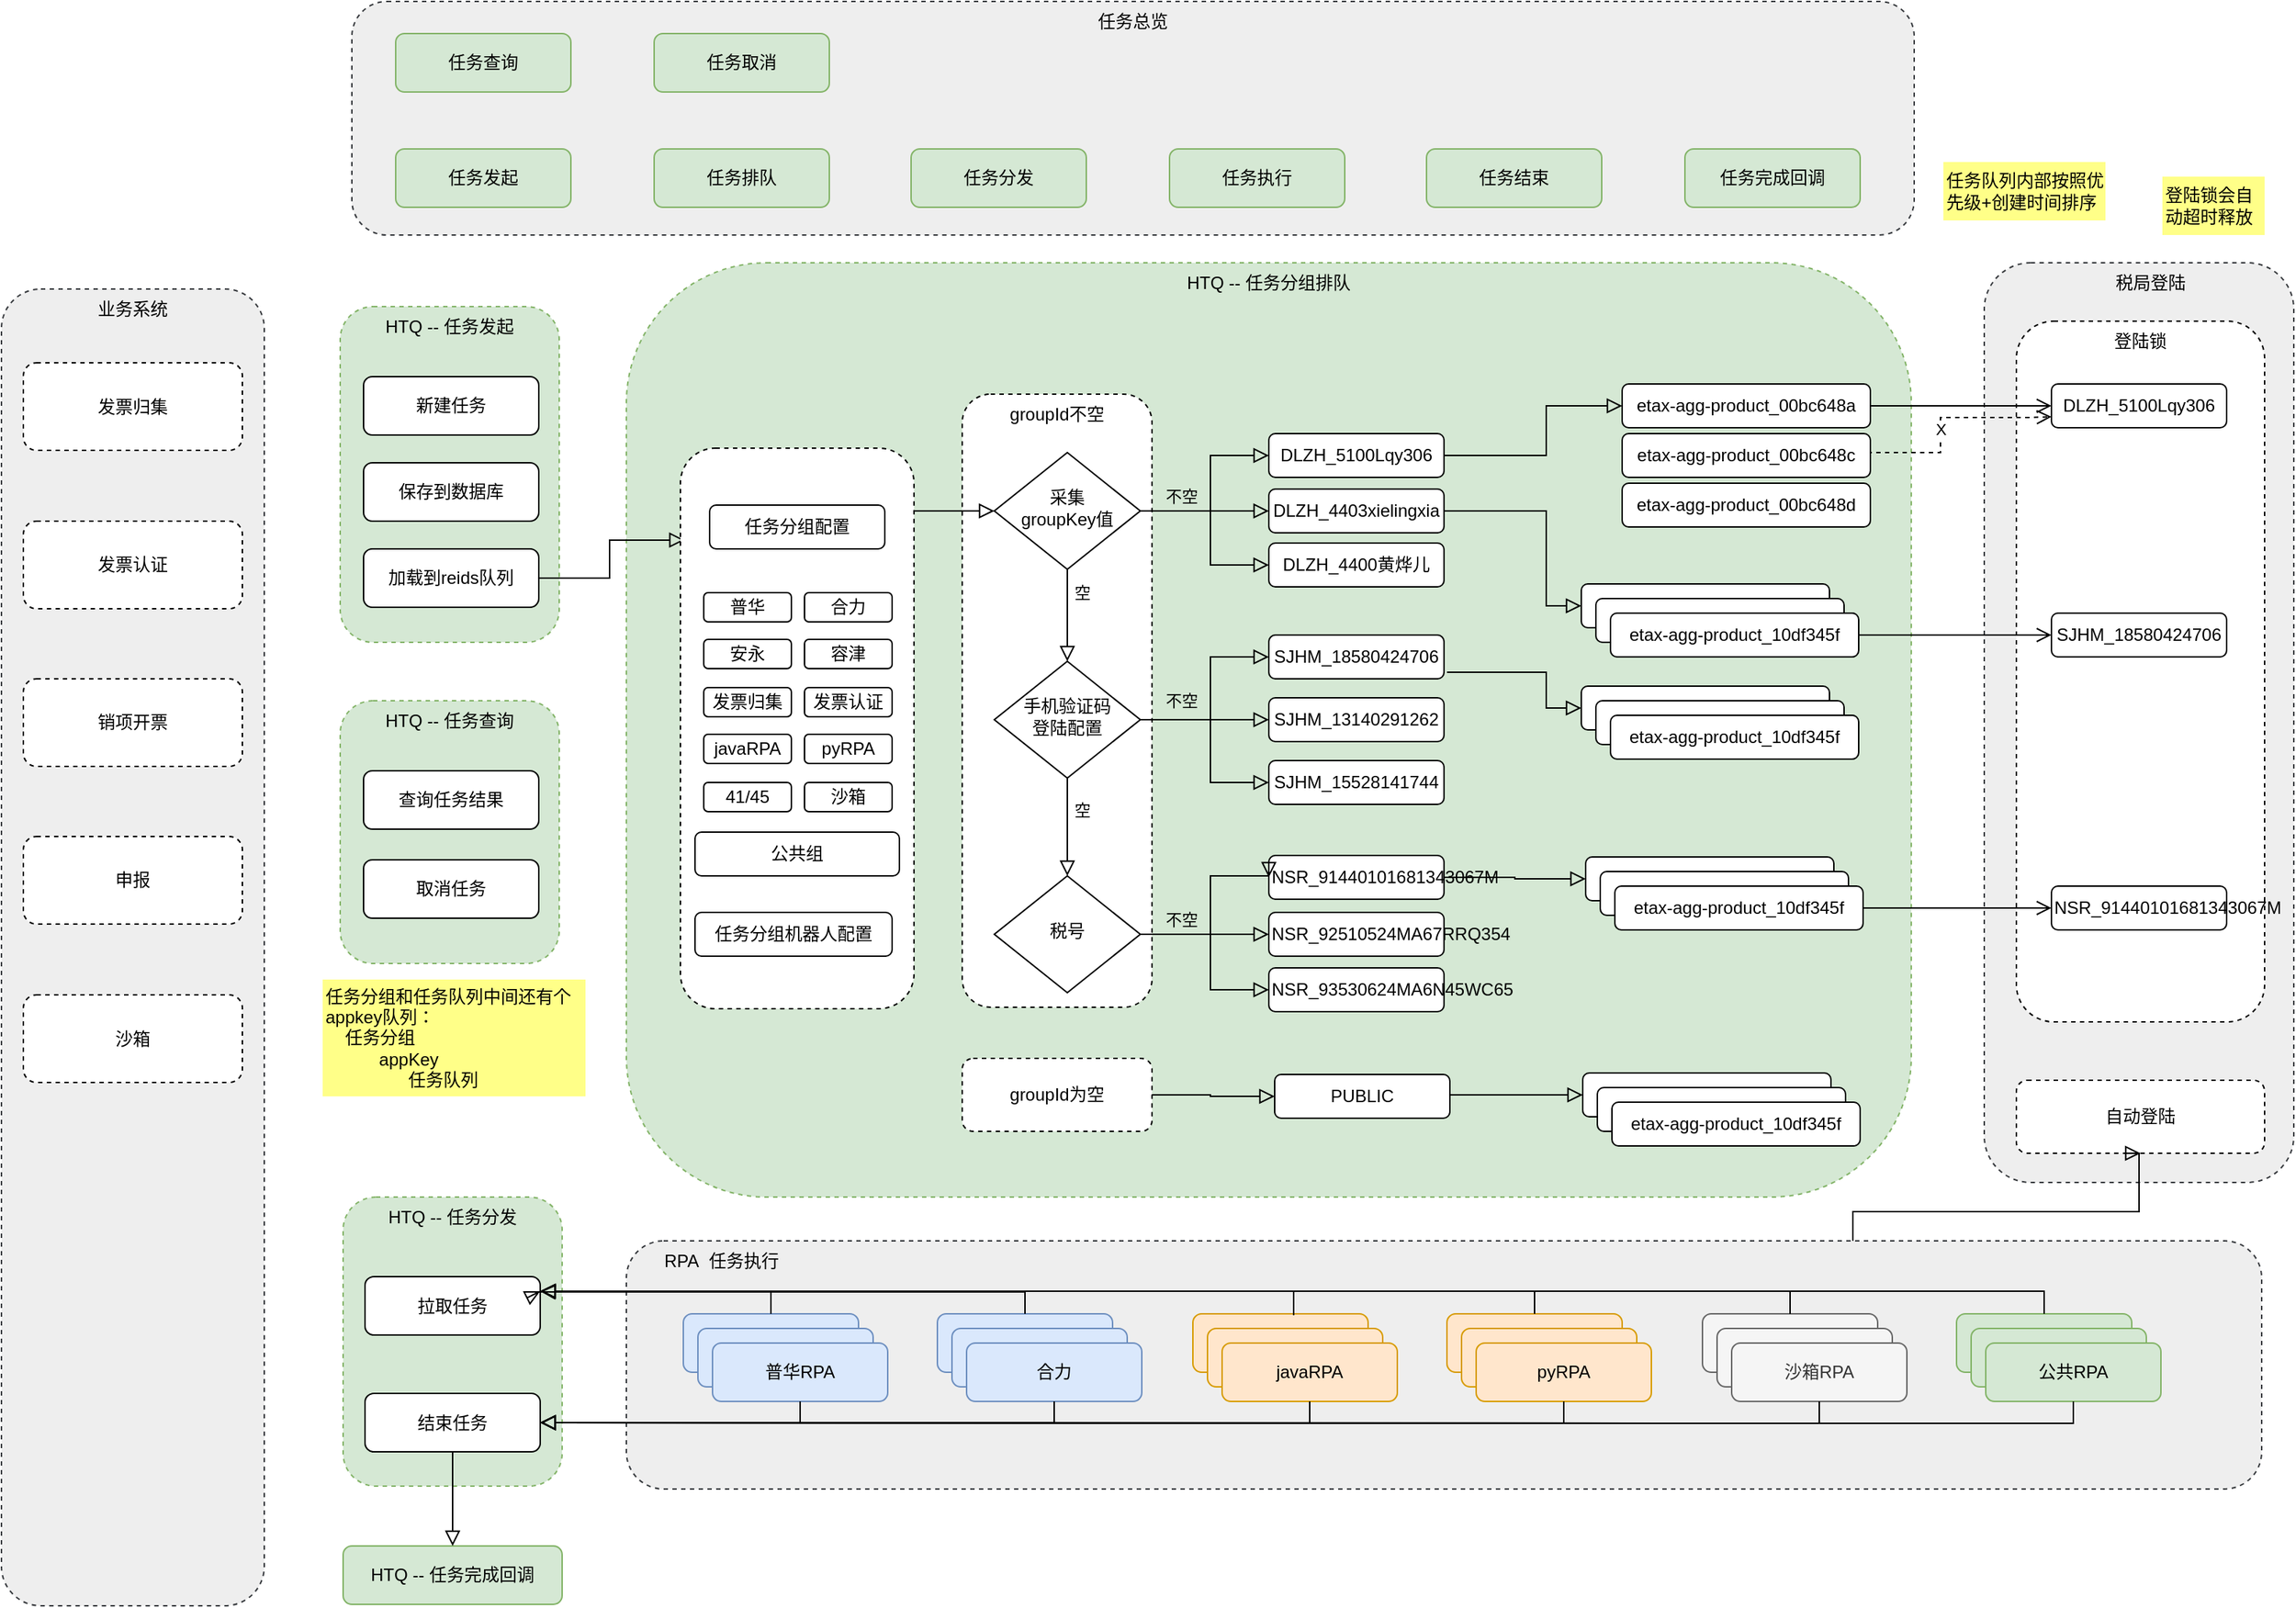 <mxfile version="21.6.8" type="github">
  <diagram id="C5RBs43oDa-KdzZeNtuy" name="Page-1">
    <mxGraphModel dx="1750" dy="957" grid="1" gridSize="10" guides="1" tooltips="1" connect="1" arrows="1" fold="1" page="1" pageScale="1" pageWidth="827" pageHeight="1169" math="0" shadow="0">
      <root>
        <mxCell id="WIyWlLk6GJQsqaUBKTNV-0" />
        <mxCell id="WIyWlLk6GJQsqaUBKTNV-1" parent="WIyWlLk6GJQsqaUBKTNV-0" />
        <mxCell id="QMsv-DiaqINXNzL8N9ag-197" value="任务总览" style="rounded=1;whiteSpace=wrap;html=1;fontSize=12;glass=0;strokeWidth=1;shadow=0;dashed=1;verticalAlign=top;fillColor=#eeeeee;strokeColor=#36393d;" vertex="1" parent="WIyWlLk6GJQsqaUBKTNV-1">
          <mxGeometry x="270" y="20" width="1070" height="160" as="geometry" />
        </mxCell>
        <mxCell id="QMsv-DiaqINXNzL8N9ag-171" value="税局登陆" style="rounded=1;whiteSpace=wrap;html=1;fontSize=12;glass=0;strokeWidth=1;shadow=0;dashed=1;verticalAlign=top;fillColor=#eeeeee;strokeColor=#36393d;align=center;spacingLeft=16;" vertex="1" parent="WIyWlLk6GJQsqaUBKTNV-1">
          <mxGeometry x="1388" y="199" width="212" height="630" as="geometry" />
        </mxCell>
        <mxCell id="QMsv-DiaqINXNzL8N9ag-170" value="业务系统" style="rounded=1;whiteSpace=wrap;html=1;fontSize=12;glass=0;strokeWidth=1;shadow=0;dashed=1;verticalAlign=top;fillColor=#eeeeee;strokeColor=#36393d;" vertex="1" parent="WIyWlLk6GJQsqaUBKTNV-1">
          <mxGeometry x="30" y="217" width="180" height="902" as="geometry" />
        </mxCell>
        <mxCell id="QMsv-DiaqINXNzL8N9ag-169" value="HTQ -- 任务分发" style="rounded=1;whiteSpace=wrap;html=1;fontSize=12;glass=0;strokeWidth=1;shadow=0;dashed=1;verticalAlign=top;fillColor=#d5e8d4;strokeColor=#82b366;" vertex="1" parent="WIyWlLk6GJQsqaUBKTNV-1">
          <mxGeometry x="264" y="839" width="150" height="198" as="geometry" />
        </mxCell>
        <mxCell id="QMsv-DiaqINXNzL8N9ag-168" value="HTQ -- 任务查询" style="rounded=1;whiteSpace=wrap;html=1;fontSize=12;glass=0;strokeWidth=1;shadow=0;dashed=1;verticalAlign=top;fillColor=#d5e8d4;strokeColor=#82b366;" vertex="1" parent="WIyWlLk6GJQsqaUBKTNV-1">
          <mxGeometry x="262" y="499" width="150" height="180" as="geometry" />
        </mxCell>
        <mxCell id="QMsv-DiaqINXNzL8N9ag-163" value="HTQ -- 任务发起" style="rounded=1;whiteSpace=wrap;html=1;fontSize=12;glass=0;strokeWidth=1;shadow=0;dashed=1;verticalAlign=top;fillColor=#d5e8d4;strokeColor=#82b366;" vertex="1" parent="WIyWlLk6GJQsqaUBKTNV-1">
          <mxGeometry x="262" y="229" width="150" height="230" as="geometry" />
        </mxCell>
        <mxCell id="QMsv-DiaqINXNzL8N9ag-154" value="RPA&amp;nbsp; 任务执行" style="rounded=1;whiteSpace=wrap;html=1;fontSize=12;glass=0;strokeWidth=1;shadow=0;dashed=1;verticalAlign=top;align=left;spacingLeft=24;fillColor=#eeeeee;strokeColor=#36393d;" vertex="1" parent="WIyWlLk6GJQsqaUBKTNV-1">
          <mxGeometry x="458" y="869" width="1120" height="170" as="geometry" />
        </mxCell>
        <mxCell id="QMsv-DiaqINXNzL8N9ag-30" value="HTQ -- 任务分组排队" style="rounded=1;whiteSpace=wrap;html=1;fontSize=12;glass=0;strokeWidth=1;shadow=0;dashed=1;verticalAlign=top;fillColor=#d5e8d4;strokeColor=#82b366;" vertex="1" parent="WIyWlLk6GJQsqaUBKTNV-1">
          <mxGeometry x="458" y="199" width="880" height="640" as="geometry" />
        </mxCell>
        <mxCell id="QMsv-DiaqINXNzL8N9ag-91" value="groupId不空" style="rounded=1;whiteSpace=wrap;html=1;fontSize=12;glass=0;strokeWidth=1;shadow=0;dashed=1;verticalAlign=top;" vertex="1" parent="WIyWlLk6GJQsqaUBKTNV-1">
          <mxGeometry x="688" y="289" width="130" height="420" as="geometry" />
        </mxCell>
        <mxCell id="QMsv-DiaqINXNzL8N9ag-8" value="发票归集" style="rounded=1;whiteSpace=wrap;html=1;fontSize=12;glass=0;strokeWidth=1;shadow=0;dashed=1;verticalAlign=middle;" vertex="1" parent="WIyWlLk6GJQsqaUBKTNV-1">
          <mxGeometry x="45" y="267.5" width="150" height="60" as="geometry" />
        </mxCell>
        <mxCell id="QMsv-DiaqINXNzL8N9ag-85" value="登陆锁" style="rounded=1;whiteSpace=wrap;html=1;fontSize=12;glass=0;strokeWidth=1;shadow=0;dashed=1;verticalAlign=top;align=center;" vertex="1" parent="WIyWlLk6GJQsqaUBKTNV-1">
          <mxGeometry x="1410" y="239" width="170" height="480" as="geometry" />
        </mxCell>
        <mxCell id="WIyWlLk6GJQsqaUBKTNV-2" value="" style="rounded=0;html=1;jettySize=auto;orthogonalLoop=1;fontSize=11;endArrow=block;endFill=0;endSize=8;strokeWidth=1;shadow=0;labelBackgroundColor=none;edgeStyle=orthogonalEdgeStyle;entryX=0.018;entryY=0.164;entryDx=0;entryDy=0;entryPerimeter=0;exitX=1;exitY=0.5;exitDx=0;exitDy=0;" parent="WIyWlLk6GJQsqaUBKTNV-1" source="WIyWlLk6GJQsqaUBKTNV-3" target="QMsv-DiaqINXNzL8N9ag-4" edge="1">
          <mxGeometry relative="1" as="geometry">
            <mxPoint x="400" y="369" as="sourcePoint" />
            <mxPoint x="438" y="319" as="targetPoint" />
          </mxGeometry>
        </mxCell>
        <mxCell id="WIyWlLk6GJQsqaUBKTNV-3" value="加载到reids队列" style="rounded=1;whiteSpace=wrap;html=1;fontSize=12;glass=0;strokeWidth=1;shadow=0;" parent="WIyWlLk6GJQsqaUBKTNV-1" vertex="1">
          <mxGeometry x="278" y="395" width="120" height="40" as="geometry" />
        </mxCell>
        <mxCell id="WIyWlLk6GJQsqaUBKTNV-4" value="空" style="rounded=0;html=1;jettySize=auto;orthogonalLoop=1;fontSize=11;endArrow=block;endFill=0;endSize=8;strokeWidth=1;shadow=0;labelBackgroundColor=none;edgeStyle=orthogonalEdgeStyle;" parent="WIyWlLk6GJQsqaUBKTNV-1" source="WIyWlLk6GJQsqaUBKTNV-6" target="WIyWlLk6GJQsqaUBKTNV-10" edge="1">
          <mxGeometry x="-0.5" y="10" relative="1" as="geometry">
            <mxPoint as="offset" />
          </mxGeometry>
        </mxCell>
        <mxCell id="WIyWlLk6GJQsqaUBKTNV-5" value="" style="edgeStyle=orthogonalEdgeStyle;rounded=0;html=1;jettySize=auto;orthogonalLoop=1;fontSize=11;endArrow=block;endFill=0;endSize=8;strokeWidth=1;shadow=0;labelBackgroundColor=none;entryX=0;entryY=0.5;entryDx=0;entryDy=0;exitX=1;exitY=0.5;exitDx=0;exitDy=0;" parent="WIyWlLk6GJQsqaUBKTNV-1" source="WIyWlLk6GJQsqaUBKTNV-6" target="QMsv-DiaqINXNzL8N9ag-31" edge="1">
          <mxGeometry x="0.362" y="-16" relative="1" as="geometry">
            <mxPoint x="-16" y="-16" as="offset" />
            <Array as="points">
              <mxPoint x="858" y="369" />
              <mxPoint x="858" y="331" />
            </Array>
          </mxGeometry>
        </mxCell>
        <mxCell id="WIyWlLk6GJQsqaUBKTNV-6" value="采集&lt;br&gt;groupKey值" style="rhombus;whiteSpace=wrap;html=1;shadow=0;fontFamily=Helvetica;fontSize=12;align=center;strokeWidth=1;spacing=6;spacingTop=-4;" parent="WIyWlLk6GJQsqaUBKTNV-1" vertex="1">
          <mxGeometry x="710" y="329" width="100" height="80" as="geometry" />
        </mxCell>
        <mxCell id="WIyWlLk6GJQsqaUBKTNV-7" value="DLZH_4403xielingxia" style="rounded=1;whiteSpace=wrap;html=1;fontSize=12;glass=0;strokeWidth=1;shadow=0;" parent="WIyWlLk6GJQsqaUBKTNV-1" vertex="1">
          <mxGeometry x="898" y="354" width="120" height="30" as="geometry" />
        </mxCell>
        <mxCell id="WIyWlLk6GJQsqaUBKTNV-8" value="空" style="rounded=0;html=1;jettySize=auto;orthogonalLoop=1;fontSize=11;endArrow=block;endFill=0;endSize=8;strokeWidth=1;shadow=0;labelBackgroundColor=none;edgeStyle=orthogonalEdgeStyle;entryX=0.5;entryY=0;entryDx=0;entryDy=0;" parent="WIyWlLk6GJQsqaUBKTNV-1" source="WIyWlLk6GJQsqaUBKTNV-10" target="QMsv-DiaqINXNzL8N9ag-1" edge="1">
          <mxGeometry x="-0.36" y="10" relative="1" as="geometry">
            <mxPoint as="offset" />
          </mxGeometry>
        </mxCell>
        <mxCell id="WIyWlLk6GJQsqaUBKTNV-9" value="不空" style="edgeStyle=orthogonalEdgeStyle;rounded=0;html=1;jettySize=auto;orthogonalLoop=1;fontSize=11;endArrow=block;endFill=0;endSize=8;strokeWidth=1;shadow=0;labelBackgroundColor=none;" parent="WIyWlLk6GJQsqaUBKTNV-1" source="WIyWlLk6GJQsqaUBKTNV-10" target="WIyWlLk6GJQsqaUBKTNV-12" edge="1">
          <mxGeometry x="-0.364" y="13" relative="1" as="geometry">
            <mxPoint as="offset" />
          </mxGeometry>
        </mxCell>
        <mxCell id="WIyWlLk6GJQsqaUBKTNV-10" value="手机验证码&lt;br&gt;登陆配置" style="rhombus;whiteSpace=wrap;html=1;shadow=0;fontFamily=Helvetica;fontSize=12;align=center;strokeWidth=1;spacing=6;spacingTop=-4;" parent="WIyWlLk6GJQsqaUBKTNV-1" vertex="1">
          <mxGeometry x="710" y="472" width="100" height="80" as="geometry" />
        </mxCell>
        <mxCell id="WIyWlLk6GJQsqaUBKTNV-11" value="拉取任务" style="rounded=1;whiteSpace=wrap;html=1;fontSize=12;glass=0;strokeWidth=1;shadow=0;" parent="WIyWlLk6GJQsqaUBKTNV-1" vertex="1">
          <mxGeometry x="279" y="893.5" width="120" height="40" as="geometry" />
        </mxCell>
        <mxCell id="WIyWlLk6GJQsqaUBKTNV-12" value="SJHM_13140291262" style="rounded=1;whiteSpace=wrap;html=1;fontSize=12;glass=0;strokeWidth=1;shadow=0;" parent="WIyWlLk6GJQsqaUBKTNV-1" vertex="1">
          <mxGeometry x="898" y="497" width="120" height="30" as="geometry" />
        </mxCell>
        <mxCell id="QMsv-DiaqINXNzL8N9ag-0" value="不空" style="edgeStyle=orthogonalEdgeStyle;rounded=0;html=1;jettySize=auto;orthogonalLoop=1;fontSize=11;endArrow=block;endFill=0;endSize=8;strokeWidth=1;shadow=0;labelBackgroundColor=none;exitX=1;exitY=0.5;exitDx=0;exitDy=0;" edge="1" parent="WIyWlLk6GJQsqaUBKTNV-1" source="QMsv-DiaqINXNzL8N9ag-1" target="QMsv-DiaqINXNzL8N9ag-2">
          <mxGeometry x="-0.364" y="10" relative="1" as="geometry">
            <mxPoint as="offset" />
            <mxPoint x="810" y="677" as="sourcePoint" />
          </mxGeometry>
        </mxCell>
        <mxCell id="QMsv-DiaqINXNzL8N9ag-1" value="税号" style="rhombus;whiteSpace=wrap;html=1;shadow=0;fontFamily=Helvetica;fontSize=12;align=center;strokeWidth=1;spacing=6;spacingTop=-4;" vertex="1" parent="WIyWlLk6GJQsqaUBKTNV-1">
          <mxGeometry x="710" y="619" width="100" height="80" as="geometry" />
        </mxCell>
        <mxCell id="QMsv-DiaqINXNzL8N9ag-2" value="NSR_92510524MA67RRQ354" style="rounded=1;whiteSpace=wrap;html=1;fontSize=12;glass=0;strokeWidth=1;shadow=0;align=left;" vertex="1" parent="WIyWlLk6GJQsqaUBKTNV-1">
          <mxGeometry x="898" y="644" width="120" height="30" as="geometry" />
        </mxCell>
        <mxCell id="QMsv-DiaqINXNzL8N9ag-3" value="" style="rounded=0;html=1;jettySize=auto;orthogonalLoop=1;fontSize=11;endArrow=block;endFill=0;endSize=8;strokeWidth=1;shadow=0;labelBackgroundColor=none;edgeStyle=orthogonalEdgeStyle;exitX=1;exitY=0.5;exitDx=0;exitDy=0;entryX=0;entryY=0.5;entryDx=0;entryDy=0;" edge="1" parent="WIyWlLk6GJQsqaUBKTNV-1" source="QMsv-DiaqINXNzL8N9ag-92" target="QMsv-DiaqINXNzL8N9ag-90">
          <mxGeometry x="-0.355" y="-11" relative="1" as="geometry">
            <mxPoint as="offset" />
            <mxPoint x="810" y="829" as="sourcePoint" />
            <mxPoint x="878" y="919" as="targetPoint" />
            <Array as="points">
              <mxPoint x="858" y="770" />
            </Array>
          </mxGeometry>
        </mxCell>
        <mxCell id="QMsv-DiaqINXNzL8N9ag-10" value="" style="rounded=0;html=1;jettySize=auto;orthogonalLoop=1;fontSize=11;endArrow=block;endFill=0;endSize=8;strokeWidth=1;shadow=0;labelBackgroundColor=none;edgeStyle=orthogonalEdgeStyle;entryX=0;entryY=0.5;entryDx=0;entryDy=0;exitX=1.003;exitY=0.112;exitDx=0;exitDy=0;exitPerimeter=0;" edge="1" parent="WIyWlLk6GJQsqaUBKTNV-1" source="QMsv-DiaqINXNzL8N9ag-4" target="WIyWlLk6GJQsqaUBKTNV-6">
          <mxGeometry relative="1" as="geometry">
            <mxPoint x="688" y="379" as="sourcePoint" />
            <mxPoint x="477.5" y="379" as="targetPoint" />
          </mxGeometry>
        </mxCell>
        <mxCell id="QMsv-DiaqINXNzL8N9ag-31" value="DLZH_5100Lqy306" style="rounded=1;whiteSpace=wrap;html=1;fontSize=12;glass=0;strokeWidth=1;shadow=0;" vertex="1" parent="WIyWlLk6GJQsqaUBKTNV-1">
          <mxGeometry x="898" y="316" width="120" height="30" as="geometry" />
        </mxCell>
        <mxCell id="QMsv-DiaqINXNzL8N9ag-32" value="DLZH_4400黄烨儿" style="rounded=1;whiteSpace=wrap;html=1;fontSize=12;glass=0;strokeWidth=1;shadow=0;" vertex="1" parent="WIyWlLk6GJQsqaUBKTNV-1">
          <mxGeometry x="898" y="391" width="120" height="30" as="geometry" />
        </mxCell>
        <mxCell id="QMsv-DiaqINXNzL8N9ag-34" value="不空" style="edgeStyle=orthogonalEdgeStyle;rounded=0;html=1;jettySize=auto;orthogonalLoop=1;fontSize=11;endArrow=block;endFill=0;endSize=8;strokeWidth=1;shadow=0;labelBackgroundColor=none;entryX=0;entryY=0.5;entryDx=0;entryDy=0;exitX=1;exitY=0.5;exitDx=0;exitDy=0;" edge="1" parent="WIyWlLk6GJQsqaUBKTNV-1" source="WIyWlLk6GJQsqaUBKTNV-6" target="WIyWlLk6GJQsqaUBKTNV-7">
          <mxGeometry x="-0.364" y="10" relative="1" as="geometry">
            <mxPoint as="offset" />
            <mxPoint x="820" y="379" as="sourcePoint" />
            <mxPoint x="908" y="329" as="targetPoint" />
          </mxGeometry>
        </mxCell>
        <mxCell id="QMsv-DiaqINXNzL8N9ag-35" value="" style="edgeStyle=orthogonalEdgeStyle;rounded=0;html=1;jettySize=auto;orthogonalLoop=1;fontSize=11;endArrow=block;endFill=0;endSize=8;strokeWidth=1;shadow=0;labelBackgroundColor=none;exitX=1;exitY=0.5;exitDx=0;exitDy=0;entryX=0;entryY=0.5;entryDx=0;entryDy=0;" edge="1" parent="WIyWlLk6GJQsqaUBKTNV-1" source="WIyWlLk6GJQsqaUBKTNV-6" target="QMsv-DiaqINXNzL8N9ag-32">
          <mxGeometry y="10" relative="1" as="geometry">
            <mxPoint as="offset" />
            <mxPoint x="820" y="379" as="sourcePoint" />
            <mxPoint x="899" y="379" as="targetPoint" />
            <Array as="points">
              <mxPoint x="858" y="369" />
              <mxPoint x="858" y="406" />
            </Array>
          </mxGeometry>
        </mxCell>
        <mxCell id="QMsv-DiaqINXNzL8N9ag-36" value="SJHM_15528141744" style="rounded=1;whiteSpace=wrap;html=1;fontSize=12;glass=0;strokeWidth=1;shadow=0;" vertex="1" parent="WIyWlLk6GJQsqaUBKTNV-1">
          <mxGeometry x="898" y="540" width="120" height="30" as="geometry" />
        </mxCell>
        <mxCell id="QMsv-DiaqINXNzL8N9ag-37" value="SJHM_18580424706" style="rounded=1;whiteSpace=wrap;html=1;fontSize=12;glass=0;strokeWidth=1;shadow=0;" vertex="1" parent="WIyWlLk6GJQsqaUBKTNV-1">
          <mxGeometry x="898" y="454.02" width="120" height="30" as="geometry" />
        </mxCell>
        <mxCell id="QMsv-DiaqINXNzL8N9ag-38" value="" style="edgeStyle=orthogonalEdgeStyle;rounded=0;html=1;jettySize=auto;orthogonalLoop=1;fontSize=11;endArrow=block;endFill=0;endSize=8;strokeWidth=1;shadow=0;labelBackgroundColor=none;exitX=1;exitY=0.5;exitDx=0;exitDy=0;" edge="1" parent="WIyWlLk6GJQsqaUBKTNV-1" source="WIyWlLk6GJQsqaUBKTNV-10" target="QMsv-DiaqINXNzL8N9ag-37">
          <mxGeometry y="10" relative="1" as="geometry">
            <mxPoint as="offset" />
            <mxPoint x="820" y="370" as="sourcePoint" />
            <mxPoint x="908" y="420" as="targetPoint" />
            <Array as="points">
              <mxPoint x="858" y="512" />
              <mxPoint x="858" y="469" />
            </Array>
          </mxGeometry>
        </mxCell>
        <mxCell id="QMsv-DiaqINXNzL8N9ag-39" value="" style="edgeStyle=orthogonalEdgeStyle;rounded=0;html=1;jettySize=auto;orthogonalLoop=1;fontSize=11;endArrow=block;endFill=0;endSize=8;strokeWidth=1;shadow=0;labelBackgroundColor=none;exitX=1;exitY=0.5;exitDx=0;exitDy=0;entryX=0;entryY=0.5;entryDx=0;entryDy=0;" edge="1" parent="WIyWlLk6GJQsqaUBKTNV-1" source="WIyWlLk6GJQsqaUBKTNV-10" target="QMsv-DiaqINXNzL8N9ag-36">
          <mxGeometry y="10" relative="1" as="geometry">
            <mxPoint as="offset" />
            <mxPoint x="820" y="523" as="sourcePoint" />
            <mxPoint x="778" y="810" as="targetPoint" />
            <Array as="points">
              <mxPoint x="858" y="512" />
              <mxPoint x="858" y="555" />
            </Array>
          </mxGeometry>
        </mxCell>
        <mxCell id="QMsv-DiaqINXNzL8N9ag-40" value="NSR_93530624MA6N45WC65" style="rounded=1;whiteSpace=wrap;html=1;fontSize=12;glass=0;strokeWidth=1;shadow=0;align=left;" vertex="1" parent="WIyWlLk6GJQsqaUBKTNV-1">
          <mxGeometry x="898" y="682" width="120" height="30" as="geometry" />
        </mxCell>
        <mxCell id="QMsv-DiaqINXNzL8N9ag-41" value="NSR_91440101681343067M" style="rounded=1;whiteSpace=wrap;html=1;fontSize=12;glass=0;strokeWidth=1;shadow=0;align=left;" vertex="1" parent="WIyWlLk6GJQsqaUBKTNV-1">
          <mxGeometry x="898" y="605" width="120" height="30" as="geometry" />
        </mxCell>
        <mxCell id="QMsv-DiaqINXNzL8N9ag-42" value="" style="edgeStyle=orthogonalEdgeStyle;rounded=0;html=1;jettySize=auto;orthogonalLoop=1;fontSize=11;endArrow=block;endFill=0;endSize=8;strokeWidth=1;shadow=0;labelBackgroundColor=none;exitX=1;exitY=0.5;exitDx=0;exitDy=0;entryX=0;entryY=0.5;entryDx=0;entryDy=0;" edge="1" parent="WIyWlLk6GJQsqaUBKTNV-1" source="QMsv-DiaqINXNzL8N9ag-1" target="QMsv-DiaqINXNzL8N9ag-41">
          <mxGeometry y="10" relative="1" as="geometry">
            <mxPoint as="offset" />
            <mxPoint x="820" y="522" as="sourcePoint" />
            <mxPoint x="908" y="565" as="targetPoint" />
            <Array as="points">
              <mxPoint x="858" y="659" />
              <mxPoint x="858" y="619" />
              <mxPoint x="898" y="619" />
            </Array>
          </mxGeometry>
        </mxCell>
        <mxCell id="QMsv-DiaqINXNzL8N9ag-43" value="" style="edgeStyle=orthogonalEdgeStyle;rounded=0;html=1;jettySize=auto;orthogonalLoop=1;fontSize=11;endArrow=block;endFill=0;endSize=8;strokeWidth=1;shadow=0;labelBackgroundColor=none;exitX=1;exitY=0.5;exitDx=0;exitDy=0;entryX=0;entryY=0.5;entryDx=0;entryDy=0;" edge="1" parent="WIyWlLk6GJQsqaUBKTNV-1" source="QMsv-DiaqINXNzL8N9ag-1" target="QMsv-DiaqINXNzL8N9ag-40">
          <mxGeometry y="10" relative="1" as="geometry">
            <mxPoint as="offset" />
            <mxPoint x="820" y="669" as="sourcePoint" />
            <mxPoint x="908" y="630" as="targetPoint" />
            <Array as="points">
              <mxPoint x="858" y="659" />
              <mxPoint x="858" y="697" />
            </Array>
          </mxGeometry>
        </mxCell>
        <mxCell id="QMsv-DiaqINXNzL8N9ag-48" value="" style="edgeStyle=orthogonalEdgeStyle;rounded=0;html=1;jettySize=auto;orthogonalLoop=1;fontSize=11;endArrow=block;endFill=0;endSize=8;strokeWidth=1;shadow=0;labelBackgroundColor=none;exitX=1;exitY=0.5;exitDx=0;exitDy=0;entryX=0;entryY=0.5;entryDx=0;entryDy=0;" edge="1" parent="WIyWlLk6GJQsqaUBKTNV-1" source="QMsv-DiaqINXNzL8N9ag-31" target="QMsv-DiaqINXNzL8N9ag-44">
          <mxGeometry x="0.362" y="-16" relative="1" as="geometry">
            <mxPoint x="-16" y="-16" as="offset" />
            <mxPoint x="1168" y="409" as="sourcePoint" />
            <mxPoint x="1238" y="219" as="targetPoint" />
            <Array as="points">
              <mxPoint x="1088" y="331" />
              <mxPoint x="1088" y="297" />
            </Array>
          </mxGeometry>
        </mxCell>
        <mxCell id="QMsv-DiaqINXNzL8N9ag-44" value="etax-agg-product_00bc648a" style="rounded=1;whiteSpace=wrap;html=1;fontSize=12;glass=0;strokeWidth=1;shadow=0;spacing=0;" vertex="1" parent="WIyWlLk6GJQsqaUBKTNV-1">
          <mxGeometry x="1140" y="282" width="170" height="30" as="geometry" />
        </mxCell>
        <mxCell id="QMsv-DiaqINXNzL8N9ag-45" value="etax-agg-product_00bc648c" style="rounded=1;whiteSpace=wrap;html=1;fontSize=12;glass=0;strokeWidth=1;shadow=0;spacing=0;" vertex="1" parent="WIyWlLk6GJQsqaUBKTNV-1">
          <mxGeometry x="1140" y="316" width="170" height="30" as="geometry" />
        </mxCell>
        <mxCell id="QMsv-DiaqINXNzL8N9ag-46" value="etax-agg-product_00bc648d" style="rounded=1;whiteSpace=wrap;html=1;fontSize=12;glass=0;strokeWidth=1;shadow=0;spacing=0;" vertex="1" parent="WIyWlLk6GJQsqaUBKTNV-1">
          <mxGeometry x="1140" y="350" width="170" height="30" as="geometry" />
        </mxCell>
        <mxCell id="QMsv-DiaqINXNzL8N9ag-52" value="" style="group" vertex="1" connectable="0" parent="WIyWlLk6GJQsqaUBKTNV-1">
          <mxGeometry x="1112" y="419" width="190" height="50" as="geometry" />
        </mxCell>
        <mxCell id="QMsv-DiaqINXNzL8N9ag-49" value="etax-agg-product_10df345f" style="rounded=1;whiteSpace=wrap;html=1;fontSize=12;glass=0;strokeWidth=1;shadow=0;spacing=0;" vertex="1" parent="QMsv-DiaqINXNzL8N9ag-52">
          <mxGeometry width="170" height="30" as="geometry" />
        </mxCell>
        <mxCell id="QMsv-DiaqINXNzL8N9ag-50" value="etax-agg-product_10df345f" style="rounded=1;whiteSpace=wrap;html=1;fontSize=12;glass=0;strokeWidth=1;shadow=0;spacing=0;" vertex="1" parent="QMsv-DiaqINXNzL8N9ag-52">
          <mxGeometry x="10" y="10" width="170" height="30" as="geometry" />
        </mxCell>
        <mxCell id="QMsv-DiaqINXNzL8N9ag-51" value="etax-agg-product_10df345f" style="rounded=1;whiteSpace=wrap;html=1;fontSize=12;glass=0;strokeWidth=1;shadow=0;spacing=0;" vertex="1" parent="QMsv-DiaqINXNzL8N9ag-52">
          <mxGeometry x="20" y="20" width="170" height="30" as="geometry" />
        </mxCell>
        <mxCell id="QMsv-DiaqINXNzL8N9ag-61" value="" style="group" vertex="1" connectable="0" parent="WIyWlLk6GJQsqaUBKTNV-1">
          <mxGeometry x="1112" y="489" width="190" height="50" as="geometry" />
        </mxCell>
        <mxCell id="QMsv-DiaqINXNzL8N9ag-62" value="etax-agg-product_10df345f" style="rounded=1;whiteSpace=wrap;html=1;fontSize=12;glass=0;strokeWidth=1;shadow=0;spacing=0;" vertex="1" parent="QMsv-DiaqINXNzL8N9ag-61">
          <mxGeometry width="170" height="30" as="geometry" />
        </mxCell>
        <mxCell id="QMsv-DiaqINXNzL8N9ag-63" value="etax-agg-product_10df345f" style="rounded=1;whiteSpace=wrap;html=1;fontSize=12;glass=0;strokeWidth=1;shadow=0;spacing=0;" vertex="1" parent="QMsv-DiaqINXNzL8N9ag-61">
          <mxGeometry x="10" y="10" width="170" height="30" as="geometry" />
        </mxCell>
        <mxCell id="QMsv-DiaqINXNzL8N9ag-64" value="etax-agg-product_10df345f" style="rounded=1;whiteSpace=wrap;html=1;fontSize=12;glass=0;strokeWidth=1;shadow=0;spacing=0;" vertex="1" parent="QMsv-DiaqINXNzL8N9ag-61">
          <mxGeometry x="20" y="20" width="170" height="30" as="geometry" />
        </mxCell>
        <mxCell id="QMsv-DiaqINXNzL8N9ag-65" value="" style="group" vertex="1" connectable="0" parent="WIyWlLk6GJQsqaUBKTNV-1">
          <mxGeometry x="1115" y="606" width="190" height="50" as="geometry" />
        </mxCell>
        <mxCell id="QMsv-DiaqINXNzL8N9ag-66" value="etax-agg-product_10df345f" style="rounded=1;whiteSpace=wrap;html=1;fontSize=12;glass=0;strokeWidth=1;shadow=0;spacing=0;" vertex="1" parent="QMsv-DiaqINXNzL8N9ag-65">
          <mxGeometry width="170" height="30" as="geometry" />
        </mxCell>
        <mxCell id="QMsv-DiaqINXNzL8N9ag-67" value="etax-agg-product_10df345f" style="rounded=1;whiteSpace=wrap;html=1;fontSize=12;glass=0;strokeWidth=1;shadow=0;spacing=0;" vertex="1" parent="QMsv-DiaqINXNzL8N9ag-65">
          <mxGeometry x="10" y="10" width="170" height="30" as="geometry" />
        </mxCell>
        <mxCell id="QMsv-DiaqINXNzL8N9ag-68" value="etax-agg-product_10df345f" style="rounded=1;whiteSpace=wrap;html=1;fontSize=12;glass=0;strokeWidth=1;shadow=0;spacing=0;" vertex="1" parent="QMsv-DiaqINXNzL8N9ag-65">
          <mxGeometry x="20" y="20" width="170" height="30" as="geometry" />
        </mxCell>
        <mxCell id="QMsv-DiaqINXNzL8N9ag-73" value="" style="edgeStyle=orthogonalEdgeStyle;rounded=0;html=1;jettySize=auto;orthogonalLoop=1;fontSize=11;endArrow=block;endFill=0;endSize=8;strokeWidth=1;shadow=0;labelBackgroundColor=none;exitX=1;exitY=0.5;exitDx=0;exitDy=0;entryX=0;entryY=0.5;entryDx=0;entryDy=0;" edge="1" parent="WIyWlLk6GJQsqaUBKTNV-1" source="WIyWlLk6GJQsqaUBKTNV-7" target="QMsv-DiaqINXNzL8N9ag-49">
          <mxGeometry x="0.362" y="-16" relative="1" as="geometry">
            <mxPoint x="-16" y="-16" as="offset" />
            <mxPoint x="1028" y="341" as="sourcePoint" />
            <mxPoint x="1144" y="307" as="targetPoint" />
            <Array as="points">
              <mxPoint x="1088" y="369" />
              <mxPoint x="1088" y="434" />
            </Array>
          </mxGeometry>
        </mxCell>
        <mxCell id="QMsv-DiaqINXNzL8N9ag-74" value="" style="edgeStyle=orthogonalEdgeStyle;rounded=0;html=1;jettySize=auto;orthogonalLoop=1;fontSize=11;endArrow=block;endFill=0;endSize=8;strokeWidth=1;shadow=0;labelBackgroundColor=none;exitX=1;exitY=0.5;exitDx=0;exitDy=0;entryX=0;entryY=0.5;entryDx=0;entryDy=0;" edge="1" parent="WIyWlLk6GJQsqaUBKTNV-1" target="QMsv-DiaqINXNzL8N9ag-62">
          <mxGeometry x="0.362" y="-16" relative="1" as="geometry">
            <mxPoint x="-16" y="-16" as="offset" />
            <mxPoint x="1020" y="479.47" as="sourcePoint" />
            <mxPoint x="1140" y="544.47" as="targetPoint" />
            <Array as="points">
              <mxPoint x="1088" y="480" />
              <mxPoint x="1088" y="504" />
            </Array>
          </mxGeometry>
        </mxCell>
        <mxCell id="QMsv-DiaqINXNzL8N9ag-75" value="" style="edgeStyle=orthogonalEdgeStyle;rounded=0;html=1;jettySize=auto;orthogonalLoop=1;fontSize=11;endArrow=block;endFill=0;endSize=8;strokeWidth=1;shadow=0;labelBackgroundColor=none;exitX=1;exitY=0.5;exitDx=0;exitDy=0;entryX=0;entryY=0.5;entryDx=0;entryDy=0;" edge="1" parent="WIyWlLk6GJQsqaUBKTNV-1" source="QMsv-DiaqINXNzL8N9ag-41" target="QMsv-DiaqINXNzL8N9ag-66">
          <mxGeometry x="0.362" y="-16" relative="1" as="geometry">
            <mxPoint x="-16" y="-16" as="offset" />
            <mxPoint x="1068" y="649" as="sourcePoint" />
            <mxPoint x="1458.889" y="759" as="targetPoint" />
            <Array as="points" />
          </mxGeometry>
        </mxCell>
        <mxCell id="QMsv-DiaqINXNzL8N9ag-76" value="DLZH_5100Lqy306" style="rounded=1;whiteSpace=wrap;html=1;fontSize=12;glass=0;strokeWidth=1;shadow=0;" vertex="1" parent="WIyWlLk6GJQsqaUBKTNV-1">
          <mxGeometry x="1434" y="282" width="120" height="30" as="geometry" />
        </mxCell>
        <mxCell id="QMsv-DiaqINXNzL8N9ag-77" value="" style="edgeStyle=orthogonalEdgeStyle;rounded=0;html=1;jettySize=auto;orthogonalLoop=1;fontSize=11;endArrow=open;endFill=0;endSize=8;strokeWidth=1;shadow=0;labelBackgroundColor=none;exitX=1;exitY=0.5;exitDx=0;exitDy=0;entryX=0;entryY=0.5;entryDx=0;entryDy=0;" edge="1" parent="WIyWlLk6GJQsqaUBKTNV-1" source="QMsv-DiaqINXNzL8N9ag-44" target="QMsv-DiaqINXNzL8N9ag-76">
          <mxGeometry x="0.362" y="-16" relative="1" as="geometry">
            <mxPoint x="-16" y="-16" as="offset" />
            <mxPoint x="1388" y="329" as="sourcePoint" />
            <mxPoint x="1378" y="259" as="targetPoint" />
            <Array as="points" />
          </mxGeometry>
        </mxCell>
        <mxCell id="QMsv-DiaqINXNzL8N9ag-78" value="" style="edgeStyle=orthogonalEdgeStyle;rounded=0;html=1;jettySize=auto;orthogonalLoop=1;fontSize=11;endArrow=open;endFill=0;endSize=8;strokeWidth=1;shadow=0;labelBackgroundColor=none;dashed=1;exitX=1;exitY=0.5;exitDx=0;exitDy=0;entryX=0;entryY=0.75;entryDx=0;entryDy=0;" edge="1" parent="WIyWlLk6GJQsqaUBKTNV-1" source="QMsv-DiaqINXNzL8N9ag-45" target="QMsv-DiaqINXNzL8N9ag-76">
          <mxGeometry x="0.362" y="-16" relative="1" as="geometry">
            <mxPoint x="-16" y="-16" as="offset" />
            <mxPoint x="1320" y="307" as="sourcePoint" />
            <mxPoint x="1388" y="279" as="targetPoint" />
            <Array as="points">
              <mxPoint x="1310" y="329" />
              <mxPoint x="1358" y="329" />
              <mxPoint x="1358" y="305" />
              <mxPoint x="1418" y="305" />
            </Array>
          </mxGeometry>
        </mxCell>
        <mxCell id="QMsv-DiaqINXNzL8N9ag-79" value="X" style="edgeLabel;html=1;align=center;verticalAlign=middle;resizable=0;points=[];" vertex="1" connectable="0" parent="QMsv-DiaqINXNzL8N9ag-78">
          <mxGeometry x="-0.089" y="-1" relative="1" as="geometry">
            <mxPoint x="-1" y="2" as="offset" />
          </mxGeometry>
        </mxCell>
        <mxCell id="QMsv-DiaqINXNzL8N9ag-80" value="SJHM_18580424706" style="rounded=1;whiteSpace=wrap;html=1;fontSize=12;glass=0;strokeWidth=1;shadow=0;" vertex="1" parent="WIyWlLk6GJQsqaUBKTNV-1">
          <mxGeometry x="1434" y="439" width="120" height="30" as="geometry" />
        </mxCell>
        <mxCell id="QMsv-DiaqINXNzL8N9ag-81" value="" style="edgeStyle=orthogonalEdgeStyle;rounded=0;html=1;jettySize=auto;orthogonalLoop=1;fontSize=11;endArrow=open;endFill=0;endSize=8;strokeWidth=1;shadow=0;labelBackgroundColor=none;entryX=0;entryY=0.5;entryDx=0;entryDy=0;exitX=1;exitY=0.5;exitDx=0;exitDy=0;" edge="1" parent="WIyWlLk6GJQsqaUBKTNV-1" source="QMsv-DiaqINXNzL8N9ag-51" target="QMsv-DiaqINXNzL8N9ag-80">
          <mxGeometry x="0.362" y="-16" relative="1" as="geometry">
            <mxPoint x="-16" y="-16" as="offset" />
            <mxPoint x="1320" y="387" as="sourcePoint" />
            <mxPoint x="1428" y="349" as="targetPoint" />
            <Array as="points">
              <mxPoint x="1388" y="454" />
              <mxPoint x="1388" y="454" />
            </Array>
          </mxGeometry>
        </mxCell>
        <mxCell id="QMsv-DiaqINXNzL8N9ag-82" value="NSR_91440101681343067M" style="rounded=1;whiteSpace=wrap;html=1;fontSize=12;glass=0;strokeWidth=1;shadow=0;align=left;" vertex="1" parent="WIyWlLk6GJQsqaUBKTNV-1">
          <mxGeometry x="1434" y="626" width="120" height="30" as="geometry" />
        </mxCell>
        <mxCell id="QMsv-DiaqINXNzL8N9ag-83" value="" style="edgeStyle=orthogonalEdgeStyle;rounded=0;html=1;jettySize=auto;orthogonalLoop=1;fontSize=11;endArrow=open;endFill=0;endSize=8;strokeWidth=1;shadow=0;labelBackgroundColor=none;exitX=1;exitY=0.5;exitDx=0;exitDy=0;entryX=0;entryY=0.5;entryDx=0;entryDy=0;" edge="1" parent="WIyWlLk6GJQsqaUBKTNV-1" source="QMsv-DiaqINXNzL8N9ag-68" target="QMsv-DiaqINXNzL8N9ag-82">
          <mxGeometry x="0.362" y="-16" relative="1" as="geometry">
            <mxPoint x="-16" y="-16" as="offset" />
            <mxPoint x="1348" y="599" as="sourcePoint" />
            <mxPoint x="1368" y="689" as="targetPoint" />
            <Array as="points">
              <mxPoint x="1388" y="641" />
              <mxPoint x="1388" y="641" />
            </Array>
          </mxGeometry>
        </mxCell>
        <mxCell id="QMsv-DiaqINXNzL8N9ag-90" value="PUBLIC" style="rounded=1;whiteSpace=wrap;html=1;fontSize=12;glass=0;strokeWidth=1;shadow=0;align=center;" vertex="1" parent="WIyWlLk6GJQsqaUBKTNV-1">
          <mxGeometry x="902" y="755" width="120" height="30" as="geometry" />
        </mxCell>
        <mxCell id="QMsv-DiaqINXNzL8N9ag-92" value="groupId为空" style="rounded=1;whiteSpace=wrap;html=1;fontSize=12;glass=0;strokeWidth=1;shadow=0;dashed=1;verticalAlign=middle;" vertex="1" parent="WIyWlLk6GJQsqaUBKTNV-1">
          <mxGeometry x="688" y="744" width="130" height="50" as="geometry" />
        </mxCell>
        <mxCell id="QMsv-DiaqINXNzL8N9ag-95" value="" style="group" vertex="1" connectable="0" parent="WIyWlLk6GJQsqaUBKTNV-1">
          <mxGeometry x="1113" y="754" width="190" height="50" as="geometry" />
        </mxCell>
        <mxCell id="QMsv-DiaqINXNzL8N9ag-96" value="etax-agg-product_10df345f" style="rounded=1;whiteSpace=wrap;html=1;fontSize=12;glass=0;strokeWidth=1;shadow=0;spacing=0;" vertex="1" parent="QMsv-DiaqINXNzL8N9ag-95">
          <mxGeometry width="170" height="30" as="geometry" />
        </mxCell>
        <mxCell id="QMsv-DiaqINXNzL8N9ag-97" value="etax-agg-product_10df345f" style="rounded=1;whiteSpace=wrap;html=1;fontSize=12;glass=0;strokeWidth=1;shadow=0;spacing=0;" vertex="1" parent="QMsv-DiaqINXNzL8N9ag-95">
          <mxGeometry x="10" y="10" width="170" height="30" as="geometry" />
        </mxCell>
        <mxCell id="QMsv-DiaqINXNzL8N9ag-98" value="etax-agg-product_10df345f" style="rounded=1;whiteSpace=wrap;html=1;fontSize=12;glass=0;strokeWidth=1;shadow=0;spacing=0;" vertex="1" parent="QMsv-DiaqINXNzL8N9ag-95">
          <mxGeometry x="20" y="20" width="170" height="30" as="geometry" />
        </mxCell>
        <mxCell id="QMsv-DiaqINXNzL8N9ag-99" value="" style="edgeStyle=orthogonalEdgeStyle;rounded=0;html=1;jettySize=auto;orthogonalLoop=1;fontSize=11;endArrow=block;endFill=0;endSize=8;strokeWidth=1;shadow=0;labelBackgroundColor=none;exitX=1;exitY=0.5;exitDx=0;exitDy=0;entryX=0;entryY=0.5;entryDx=0;entryDy=0;" edge="1" parent="WIyWlLk6GJQsqaUBKTNV-1" source="QMsv-DiaqINXNzL8N9ag-90" target="QMsv-DiaqINXNzL8N9ag-96">
          <mxGeometry x="0.362" y="-16" relative="1" as="geometry">
            <mxPoint x="-16" y="-16" as="offset" />
            <mxPoint x="1038" y="769" as="sourcePoint" />
            <mxPoint x="1058" y="941.182" as="targetPoint" />
            <Array as="points">
              <mxPoint x="1113" y="769" />
            </Array>
          </mxGeometry>
        </mxCell>
        <mxCell id="QMsv-DiaqINXNzL8N9ag-102" value="普华RPA" style="rounded=1;whiteSpace=wrap;html=1;fontSize=12;glass=0;strokeWidth=1;shadow=0;fillColor=#dae8fc;strokeColor=#6c8ebf;" vertex="1" parent="WIyWlLk6GJQsqaUBKTNV-1">
          <mxGeometry x="497" y="919" width="120" height="40" as="geometry" />
        </mxCell>
        <mxCell id="QMsv-DiaqINXNzL8N9ag-116" value="合力" style="rounded=1;whiteSpace=wrap;html=1;fontSize=12;glass=0;strokeWidth=1;shadow=0;fillColor=#dae8fc;strokeColor=#6c8ebf;" vertex="1" parent="WIyWlLk6GJQsqaUBKTNV-1">
          <mxGeometry x="671" y="919" width="120" height="40" as="geometry" />
        </mxCell>
        <mxCell id="QMsv-DiaqINXNzL8N9ag-120" value="javaRPA" style="rounded=1;whiteSpace=wrap;html=1;fontSize=12;glass=0;strokeWidth=1;shadow=0;fillColor=#ffe6cc;strokeColor=#d79b00;" vertex="1" parent="WIyWlLk6GJQsqaUBKTNV-1">
          <mxGeometry x="846" y="919" width="120" height="40" as="geometry" />
        </mxCell>
        <mxCell id="QMsv-DiaqINXNzL8N9ag-124" value="pyRPA" style="rounded=1;whiteSpace=wrap;html=1;fontSize=12;glass=0;strokeWidth=1;shadow=0;fillColor=#ffe6cc;strokeColor=#d79b00;" vertex="1" parent="WIyWlLk6GJQsqaUBKTNV-1">
          <mxGeometry x="1020" y="919" width="120" height="40" as="geometry" />
        </mxCell>
        <mxCell id="QMsv-DiaqINXNzL8N9ag-138" value="公共RPA" style="rounded=1;whiteSpace=wrap;html=1;fontSize=12;glass=0;strokeWidth=1;shadow=0;fillColor=#d5e8d4;strokeColor=#82b366;" vertex="1" parent="WIyWlLk6GJQsqaUBKTNV-1">
          <mxGeometry x="1369" y="919" width="120" height="40" as="geometry" />
        </mxCell>
        <mxCell id="QMsv-DiaqINXNzL8N9ag-134" value="沙箱RPA" style="rounded=1;whiteSpace=wrap;html=1;fontSize=12;glass=0;strokeWidth=1;shadow=0;fillColor=#f5f5f5;strokeColor=#666666;fontColor=#333333;" vertex="1" parent="WIyWlLk6GJQsqaUBKTNV-1">
          <mxGeometry x="1195" y="919" width="120" height="40" as="geometry" />
        </mxCell>
        <mxCell id="QMsv-DiaqINXNzL8N9ag-139" value="普华RPA" style="rounded=1;whiteSpace=wrap;html=1;fontSize=12;glass=0;strokeWidth=1;shadow=0;fillColor=#dae8fc;strokeColor=#6c8ebf;" vertex="1" parent="WIyWlLk6GJQsqaUBKTNV-1">
          <mxGeometry x="507" y="929" width="120" height="40" as="geometry" />
        </mxCell>
        <mxCell id="QMsv-DiaqINXNzL8N9ag-140" value="普华RPA" style="rounded=1;whiteSpace=wrap;html=1;fontSize=12;glass=0;strokeWidth=1;shadow=0;fillColor=#dae8fc;strokeColor=#6c8ebf;" vertex="1" parent="WIyWlLk6GJQsqaUBKTNV-1">
          <mxGeometry x="517" y="939" width="120" height="40" as="geometry" />
        </mxCell>
        <mxCell id="QMsv-DiaqINXNzL8N9ag-141" value="合力" style="rounded=1;whiteSpace=wrap;html=1;fontSize=12;glass=0;strokeWidth=1;shadow=0;fillColor=#dae8fc;strokeColor=#6c8ebf;" vertex="1" parent="WIyWlLk6GJQsqaUBKTNV-1">
          <mxGeometry x="681" y="929" width="120" height="40" as="geometry" />
        </mxCell>
        <mxCell id="QMsv-DiaqINXNzL8N9ag-142" value="合力" style="rounded=1;whiteSpace=wrap;html=1;fontSize=12;glass=0;strokeWidth=1;shadow=0;fillColor=#dae8fc;strokeColor=#6c8ebf;" vertex="1" parent="WIyWlLk6GJQsqaUBKTNV-1">
          <mxGeometry x="691" y="939" width="120" height="40" as="geometry" />
        </mxCell>
        <mxCell id="QMsv-DiaqINXNzL8N9ag-144" value="javaRPA" style="rounded=1;whiteSpace=wrap;html=1;fontSize=12;glass=0;strokeWidth=1;shadow=0;fillColor=#ffe6cc;strokeColor=#d79b00;" vertex="1" parent="WIyWlLk6GJQsqaUBKTNV-1">
          <mxGeometry x="856" y="929" width="120" height="40" as="geometry" />
        </mxCell>
        <mxCell id="QMsv-DiaqINXNzL8N9ag-145" value="javaRPA" style="rounded=1;whiteSpace=wrap;html=1;fontSize=12;glass=0;strokeWidth=1;shadow=0;fillColor=#ffe6cc;strokeColor=#d79b00;" vertex="1" parent="WIyWlLk6GJQsqaUBKTNV-1">
          <mxGeometry x="866" y="939" width="120" height="40" as="geometry" />
        </mxCell>
        <mxCell id="QMsv-DiaqINXNzL8N9ag-147" value="pyRPA" style="rounded=1;whiteSpace=wrap;html=1;fontSize=12;glass=0;strokeWidth=1;shadow=0;fillColor=#ffe6cc;strokeColor=#d79b00;" vertex="1" parent="WIyWlLk6GJQsqaUBKTNV-1">
          <mxGeometry x="1030" y="929" width="120" height="40" as="geometry" />
        </mxCell>
        <mxCell id="QMsv-DiaqINXNzL8N9ag-148" value="pyRPA" style="rounded=1;whiteSpace=wrap;html=1;fontSize=12;glass=0;strokeWidth=1;shadow=0;fillColor=#ffe6cc;strokeColor=#d79b00;" vertex="1" parent="WIyWlLk6GJQsqaUBKTNV-1">
          <mxGeometry x="1040" y="939" width="120" height="40" as="geometry" />
        </mxCell>
        <mxCell id="QMsv-DiaqINXNzL8N9ag-150" value="沙箱RPA" style="rounded=1;whiteSpace=wrap;html=1;fontSize=12;glass=0;strokeWidth=1;shadow=0;fillColor=#f5f5f5;strokeColor=#666666;fontColor=#333333;" vertex="1" parent="WIyWlLk6GJQsqaUBKTNV-1">
          <mxGeometry x="1205" y="929" width="120" height="40" as="geometry" />
        </mxCell>
        <mxCell id="QMsv-DiaqINXNzL8N9ag-151" value="沙箱RPA" style="rounded=1;whiteSpace=wrap;html=1;fontSize=12;glass=0;strokeWidth=1;shadow=0;fillColor=#f5f5f5;strokeColor=#666666;fontColor=#333333;" vertex="1" parent="WIyWlLk6GJQsqaUBKTNV-1">
          <mxGeometry x="1215" y="939" width="120" height="40" as="geometry" />
        </mxCell>
        <mxCell id="QMsv-DiaqINXNzL8N9ag-152" value="公共RPA" style="rounded=1;whiteSpace=wrap;html=1;fontSize=12;glass=0;strokeWidth=1;shadow=0;fillColor=#d5e8d4;strokeColor=#82b366;" vertex="1" parent="WIyWlLk6GJQsqaUBKTNV-1">
          <mxGeometry x="1379" y="929" width="120" height="40" as="geometry" />
        </mxCell>
        <mxCell id="QMsv-DiaqINXNzL8N9ag-153" value="公共RPA" style="rounded=1;whiteSpace=wrap;html=1;fontSize=12;glass=0;strokeWidth=1;shadow=0;fillColor=#d5e8d4;strokeColor=#82b366;" vertex="1" parent="WIyWlLk6GJQsqaUBKTNV-1">
          <mxGeometry x="1389" y="939" width="120" height="40" as="geometry" />
        </mxCell>
        <mxCell id="QMsv-DiaqINXNzL8N9ag-155" value="新建任务" style="rounded=1;whiteSpace=wrap;html=1;fontSize=12;glass=0;strokeWidth=1;shadow=0;" vertex="1" parent="WIyWlLk6GJQsqaUBKTNV-1">
          <mxGeometry x="278" y="277" width="120" height="40" as="geometry" />
        </mxCell>
        <mxCell id="QMsv-DiaqINXNzL8N9ag-156" value="保存到数据库" style="rounded=1;whiteSpace=wrap;html=1;fontSize=12;glass=0;strokeWidth=1;shadow=0;" vertex="1" parent="WIyWlLk6GJQsqaUBKTNV-1">
          <mxGeometry x="278" y="336" width="120" height="40" as="geometry" />
        </mxCell>
        <mxCell id="QMsv-DiaqINXNzL8N9ag-157" value="结束任务" style="rounded=1;whiteSpace=wrap;html=1;fontSize=12;glass=0;strokeWidth=1;shadow=0;" vertex="1" parent="WIyWlLk6GJQsqaUBKTNV-1">
          <mxGeometry x="279" y="973.5" width="120" height="40" as="geometry" />
        </mxCell>
        <mxCell id="QMsv-DiaqINXNzL8N9ag-158" value="查询任务结果" style="rounded=1;whiteSpace=wrap;html=1;fontSize=12;glass=0;strokeWidth=1;shadow=0;" vertex="1" parent="WIyWlLk6GJQsqaUBKTNV-1">
          <mxGeometry x="278" y="547" width="120" height="40" as="geometry" />
        </mxCell>
        <mxCell id="QMsv-DiaqINXNzL8N9ag-159" value="取消任务" style="rounded=1;whiteSpace=wrap;html=1;fontSize=12;glass=0;strokeWidth=1;shadow=0;" vertex="1" parent="WIyWlLk6GJQsqaUBKTNV-1">
          <mxGeometry x="278" y="608" width="120" height="40" as="geometry" />
        </mxCell>
        <mxCell id="QMsv-DiaqINXNzL8N9ag-160" value="HTQ -- 任务完成回调" style="rounded=1;whiteSpace=wrap;html=1;fontSize=12;glass=0;strokeWidth=1;shadow=0;fillColor=#d5e8d4;strokeColor=#82b366;" vertex="1" parent="WIyWlLk6GJQsqaUBKTNV-1">
          <mxGeometry x="264" y="1078" width="150" height="40" as="geometry" />
        </mxCell>
        <mxCell id="QMsv-DiaqINXNzL8N9ag-161" value="自动登陆" style="rounded=1;whiteSpace=wrap;html=1;fontSize=12;glass=0;strokeWidth=1;shadow=0;dashed=1;verticalAlign=middle;" vertex="1" parent="WIyWlLk6GJQsqaUBKTNV-1">
          <mxGeometry x="1410" y="759" width="170" height="50" as="geometry" />
        </mxCell>
        <mxCell id="QMsv-DiaqINXNzL8N9ag-164" value="发票认证" style="rounded=1;whiteSpace=wrap;html=1;fontSize=12;glass=0;strokeWidth=1;shadow=0;dashed=1;verticalAlign=middle;" vertex="1" parent="WIyWlLk6GJQsqaUBKTNV-1">
          <mxGeometry x="45" y="376" width="150" height="60" as="geometry" />
        </mxCell>
        <mxCell id="QMsv-DiaqINXNzL8N9ag-165" value="销项开票" style="rounded=1;whiteSpace=wrap;html=1;fontSize=12;glass=0;strokeWidth=1;shadow=0;dashed=1;verticalAlign=middle;" vertex="1" parent="WIyWlLk6GJQsqaUBKTNV-1">
          <mxGeometry x="45" y="484" width="150" height="60" as="geometry" />
        </mxCell>
        <mxCell id="QMsv-DiaqINXNzL8N9ag-166" value="申报" style="rounded=1;whiteSpace=wrap;html=1;fontSize=12;glass=0;strokeWidth=1;shadow=0;dashed=1;verticalAlign=middle;" vertex="1" parent="WIyWlLk6GJQsqaUBKTNV-1">
          <mxGeometry x="45" y="592" width="150" height="60" as="geometry" />
        </mxCell>
        <mxCell id="QMsv-DiaqINXNzL8N9ag-167" value="沙箱" style="rounded=1;whiteSpace=wrap;html=1;fontSize=12;glass=0;strokeWidth=1;shadow=0;dashed=1;verticalAlign=middle;" vertex="1" parent="WIyWlLk6GJQsqaUBKTNV-1">
          <mxGeometry x="45" y="700.5" width="150" height="60" as="geometry" />
        </mxCell>
        <mxCell id="QMsv-DiaqINXNzL8N9ag-174" value="" style="rounded=0;html=1;jettySize=auto;orthogonalLoop=1;fontSize=11;endArrow=block;endFill=0;endSize=8;strokeWidth=1;shadow=0;labelBackgroundColor=none;edgeStyle=orthogonalEdgeStyle;exitX=0.5;exitY=0;exitDx=0;exitDy=0;entryX=1;entryY=0.25;entryDx=0;entryDy=0;" edge="1" parent="WIyWlLk6GJQsqaUBKTNV-1" source="QMsv-DiaqINXNzL8N9ag-102" target="WIyWlLk6GJQsqaUBKTNV-11">
          <mxGeometry relative="1" as="geometry">
            <mxPoint x="330" y="791" as="sourcePoint" />
            <mxPoint x="410" y="903" as="targetPoint" />
            <Array as="points">
              <mxPoint x="557" y="904" />
              <mxPoint x="398" y="904" />
            </Array>
          </mxGeometry>
        </mxCell>
        <mxCell id="QMsv-DiaqINXNzL8N9ag-175" value="" style="rounded=0;html=1;jettySize=auto;orthogonalLoop=1;fontSize=11;endArrow=block;endFill=0;endSize=8;strokeWidth=1;shadow=0;labelBackgroundColor=none;edgeStyle=orthogonalEdgeStyle;exitX=0.5;exitY=0;exitDx=0;exitDy=0;entryX=1;entryY=0.25;entryDx=0;entryDy=0;" edge="1" parent="WIyWlLk6GJQsqaUBKTNV-1" source="QMsv-DiaqINXNzL8N9ag-116" target="WIyWlLk6GJQsqaUBKTNV-11">
          <mxGeometry relative="1" as="geometry">
            <mxPoint x="567" y="929" as="sourcePoint" />
            <mxPoint x="408" y="914" as="targetPoint" />
            <Array as="points">
              <mxPoint x="731" y="904" />
              <mxPoint x="408" y="904" />
            </Array>
          </mxGeometry>
        </mxCell>
        <mxCell id="QMsv-DiaqINXNzL8N9ag-176" value="" style="rounded=0;html=1;jettySize=auto;orthogonalLoop=1;fontSize=11;endArrow=block;endFill=0;endSize=8;strokeWidth=1;shadow=0;labelBackgroundColor=none;edgeStyle=orthogonalEdgeStyle;exitX=0.575;exitY=0.025;exitDx=0;exitDy=0;entryX=1;entryY=0.25;entryDx=0;entryDy=0;exitPerimeter=0;" edge="1" parent="WIyWlLk6GJQsqaUBKTNV-1" source="QMsv-DiaqINXNzL8N9ag-120" target="WIyWlLk6GJQsqaUBKTNV-11">
          <mxGeometry relative="1" as="geometry">
            <mxPoint x="773" y="869" as="sourcePoint" />
            <mxPoint x="440" y="854" as="targetPoint" />
            <Array as="points">
              <mxPoint x="915" y="904" />
            </Array>
          </mxGeometry>
        </mxCell>
        <mxCell id="QMsv-DiaqINXNzL8N9ag-177" value="" style="rounded=0;html=1;jettySize=auto;orthogonalLoop=1;fontSize=11;endArrow=block;endFill=0;endSize=8;strokeWidth=1;shadow=0;labelBackgroundColor=none;edgeStyle=orthogonalEdgeStyle;exitX=0.5;exitY=0;exitDx=0;exitDy=0;entryX=1;entryY=0.25;entryDx=0;entryDy=0;" edge="1" parent="WIyWlLk6GJQsqaUBKTNV-1" source="QMsv-DiaqINXNzL8N9ag-124" target="WIyWlLk6GJQsqaUBKTNV-11">
          <mxGeometry relative="1" as="geometry">
            <mxPoint x="1160" y="869" as="sourcePoint" />
            <mxPoint x="827" y="854" as="targetPoint" />
            <Array as="points">
              <mxPoint x="1080" y="904" />
            </Array>
          </mxGeometry>
        </mxCell>
        <mxCell id="QMsv-DiaqINXNzL8N9ag-178" value="" style="rounded=0;html=1;jettySize=auto;orthogonalLoop=1;fontSize=11;endArrow=block;endFill=0;endSize=8;strokeWidth=1;shadow=0;labelBackgroundColor=none;edgeStyle=orthogonalEdgeStyle;exitX=0.5;exitY=0;exitDx=0;exitDy=0;entryX=1;entryY=0.25;entryDx=0;entryDy=0;" edge="1" parent="WIyWlLk6GJQsqaUBKTNV-1" source="QMsv-DiaqINXNzL8N9ag-138" target="WIyWlLk6GJQsqaUBKTNV-11">
          <mxGeometry relative="1" as="geometry">
            <mxPoint x="1509" y="869" as="sourcePoint" />
            <mxPoint x="1176" y="854" as="targetPoint" />
            <Array as="points">
              <mxPoint x="1429" y="904" />
            </Array>
          </mxGeometry>
        </mxCell>
        <mxCell id="QMsv-DiaqINXNzL8N9ag-179" value="" style="rounded=0;html=1;jettySize=auto;orthogonalLoop=1;fontSize=11;endArrow=block;endFill=0;endSize=8;strokeWidth=1;shadow=0;labelBackgroundColor=none;edgeStyle=orthogonalEdgeStyle;exitX=0.5;exitY=0;exitDx=0;exitDy=0;entryX=1;entryY=0.25;entryDx=0;entryDy=0;" edge="1" parent="WIyWlLk6GJQsqaUBKTNV-1" source="QMsv-DiaqINXNzL8N9ag-134" target="WIyWlLk6GJQsqaUBKTNV-11">
          <mxGeometry relative="1" as="geometry">
            <mxPoint x="1519" y="879" as="sourcePoint" />
            <mxPoint x="1186" y="864" as="targetPoint" />
            <Array as="points">
              <mxPoint x="1255" y="904" />
            </Array>
          </mxGeometry>
        </mxCell>
        <mxCell id="QMsv-DiaqINXNzL8N9ag-180" value="" style="rounded=0;html=1;jettySize=auto;orthogonalLoop=1;fontSize=11;endArrow=block;endFill=0;endSize=8;strokeWidth=1;shadow=0;labelBackgroundColor=none;edgeStyle=orthogonalEdgeStyle;exitX=0.5;exitY=1;exitDx=0;exitDy=0;entryX=1;entryY=0.5;entryDx=0;entryDy=0;" edge="1" parent="WIyWlLk6GJQsqaUBKTNV-1" source="QMsv-DiaqINXNzL8N9ag-142" target="QMsv-DiaqINXNzL8N9ag-157">
          <mxGeometry relative="1" as="geometry">
            <mxPoint x="763" y="1078" as="sourcePoint" />
            <mxPoint x="430" y="1063" as="targetPoint" />
            <Array as="points">
              <mxPoint x="751" y="994" />
            </Array>
          </mxGeometry>
        </mxCell>
        <mxCell id="QMsv-DiaqINXNzL8N9ag-181" value="" style="rounded=0;html=1;jettySize=auto;orthogonalLoop=1;fontSize=11;endArrow=block;endFill=0;endSize=8;strokeWidth=1;shadow=0;labelBackgroundColor=none;edgeStyle=orthogonalEdgeStyle;exitX=0.5;exitY=1;exitDx=0;exitDy=0;entryX=1;entryY=0.5;entryDx=0;entryDy=0;" edge="1" parent="WIyWlLk6GJQsqaUBKTNV-1" source="QMsv-DiaqINXNzL8N9ag-140" target="QMsv-DiaqINXNzL8N9ag-157">
          <mxGeometry relative="1" as="geometry">
            <mxPoint x="761" y="989" as="sourcePoint" />
            <mxPoint x="408" y="1004" as="targetPoint" />
            <Array as="points">
              <mxPoint x="577" y="994" />
            </Array>
          </mxGeometry>
        </mxCell>
        <mxCell id="QMsv-DiaqINXNzL8N9ag-182" value="" style="rounded=0;html=1;jettySize=auto;orthogonalLoop=1;fontSize=11;endArrow=block;endFill=0;endSize=8;strokeWidth=1;shadow=0;labelBackgroundColor=none;edgeStyle=orthogonalEdgeStyle;exitX=0.5;exitY=1;exitDx=0;exitDy=0;entryX=1;entryY=0.5;entryDx=0;entryDy=0;" edge="1" parent="WIyWlLk6GJQsqaUBKTNV-1" source="QMsv-DiaqINXNzL8N9ag-145" target="QMsv-DiaqINXNzL8N9ag-157">
          <mxGeometry relative="1" as="geometry">
            <mxPoint x="783" y="1049" as="sourcePoint" />
            <mxPoint x="430" y="1064" as="targetPoint" />
            <Array as="points">
              <mxPoint x="926" y="994" />
              <mxPoint x="783" y="994" />
            </Array>
          </mxGeometry>
        </mxCell>
        <mxCell id="QMsv-DiaqINXNzL8N9ag-183" value="" style="rounded=0;html=1;jettySize=auto;orthogonalLoop=1;fontSize=11;endArrow=block;endFill=0;endSize=8;strokeWidth=1;shadow=0;labelBackgroundColor=none;edgeStyle=orthogonalEdgeStyle;exitX=0.5;exitY=1;exitDx=0;exitDy=0;entryX=1;entryY=0.5;entryDx=0;entryDy=0;" edge="1" parent="WIyWlLk6GJQsqaUBKTNV-1" source="QMsv-DiaqINXNzL8N9ag-148" target="QMsv-DiaqINXNzL8N9ag-157">
          <mxGeometry relative="1" as="geometry">
            <mxPoint x="970" y="1078" as="sourcePoint" />
            <mxPoint x="617" y="1093" as="targetPoint" />
            <Array as="points">
              <mxPoint x="1100" y="994" />
              <mxPoint x="970" y="994" />
            </Array>
          </mxGeometry>
        </mxCell>
        <mxCell id="QMsv-DiaqINXNzL8N9ag-184" value="" style="rounded=0;html=1;jettySize=auto;orthogonalLoop=1;fontSize=11;endArrow=block;endFill=0;endSize=8;strokeWidth=1;shadow=0;labelBackgroundColor=none;edgeStyle=orthogonalEdgeStyle;exitX=0.5;exitY=1;exitDx=0;exitDy=0;entryX=1;entryY=0.5;entryDx=0;entryDy=0;" edge="1" parent="WIyWlLk6GJQsqaUBKTNV-1" source="QMsv-DiaqINXNzL8N9ag-151" target="QMsv-DiaqINXNzL8N9ag-157">
          <mxGeometry relative="1" as="geometry">
            <mxPoint x="1150" y="1104" as="sourcePoint" />
            <mxPoint x="797" y="1119" as="targetPoint" />
            <Array as="points">
              <mxPoint x="1275" y="994" />
              <mxPoint x="1150" y="994" />
            </Array>
          </mxGeometry>
        </mxCell>
        <mxCell id="QMsv-DiaqINXNzL8N9ag-185" value="" style="rounded=0;html=1;jettySize=auto;orthogonalLoop=1;fontSize=11;endArrow=block;endFill=0;endSize=8;strokeWidth=1;shadow=0;labelBackgroundColor=none;edgeStyle=orthogonalEdgeStyle;exitX=0.5;exitY=1;exitDx=0;exitDy=0;entryX=1;entryY=0.5;entryDx=0;entryDy=0;" edge="1" parent="WIyWlLk6GJQsqaUBKTNV-1" source="QMsv-DiaqINXNzL8N9ag-153" target="QMsv-DiaqINXNzL8N9ag-157">
          <mxGeometry relative="1" as="geometry">
            <mxPoint x="1266.5" y="1118" as="sourcePoint" />
            <mxPoint x="913.5" y="1133" as="targetPoint" />
            <Array as="points">
              <mxPoint x="1449" y="994" />
              <mxPoint x="1267" y="994" />
            </Array>
          </mxGeometry>
        </mxCell>
        <mxCell id="QMsv-DiaqINXNzL8N9ag-187" value="" style="rounded=0;html=1;jettySize=auto;orthogonalLoop=1;fontSize=11;endArrow=block;endFill=0;endSize=8;strokeWidth=1;shadow=0;labelBackgroundColor=none;edgeStyle=orthogonalEdgeStyle;exitX=0.75;exitY=0;exitDx=0;exitDy=0;entryX=0.5;entryY=1;entryDx=0;entryDy=0;" edge="1" parent="WIyWlLk6GJQsqaUBKTNV-1" source="QMsv-DiaqINXNzL8N9ag-154" target="QMsv-DiaqINXNzL8N9ag-161">
          <mxGeometry relative="1" as="geometry">
            <mxPoint x="1434" y="864" as="sourcePoint" />
            <mxPoint x="403" y="849" as="targetPoint" />
            <Array as="points">
              <mxPoint x="1298" y="849" />
              <mxPoint x="1494" y="849" />
            </Array>
          </mxGeometry>
        </mxCell>
        <mxCell id="QMsv-DiaqINXNzL8N9ag-188" value="" style="rounded=0;html=1;jettySize=auto;orthogonalLoop=1;fontSize=11;endArrow=block;endFill=0;endSize=8;strokeWidth=1;shadow=0;labelBackgroundColor=none;edgeStyle=orthogonalEdgeStyle;exitX=0.5;exitY=1;exitDx=0;exitDy=0;entryX=0.5;entryY=0;entryDx=0;entryDy=0;" edge="1" parent="WIyWlLk6GJQsqaUBKTNV-1" source="QMsv-DiaqINXNzL8N9ag-157" target="QMsv-DiaqINXNzL8N9ag-160">
          <mxGeometry relative="1" as="geometry">
            <mxPoint x="443" y="1049" as="sourcePoint" />
            <mxPoint x="264" y="1064" as="targetPoint" />
            <Array as="points">
              <mxPoint x="339" y="1064" />
            </Array>
          </mxGeometry>
        </mxCell>
        <mxCell id="QMsv-DiaqINXNzL8N9ag-189" value="任务发起" style="rounded=1;whiteSpace=wrap;html=1;fontSize=12;glass=0;strokeWidth=1;shadow=0;fillColor=#d5e8d4;strokeColor=#82b366;" vertex="1" parent="WIyWlLk6GJQsqaUBKTNV-1">
          <mxGeometry x="300" y="121" width="120" height="40" as="geometry" />
        </mxCell>
        <mxCell id="QMsv-DiaqINXNzL8N9ag-190" value="任务排队" style="rounded=1;whiteSpace=wrap;html=1;fontSize=12;glass=0;strokeWidth=1;shadow=0;fillColor=#d5e8d4;strokeColor=#82b366;" vertex="1" parent="WIyWlLk6GJQsqaUBKTNV-1">
          <mxGeometry x="477" y="121" width="120" height="40" as="geometry" />
        </mxCell>
        <mxCell id="QMsv-DiaqINXNzL8N9ag-191" value="任务分发" style="rounded=1;whiteSpace=wrap;html=1;fontSize=12;glass=0;strokeWidth=1;shadow=0;fillColor=#d5e8d4;strokeColor=#82b366;" vertex="1" parent="WIyWlLk6GJQsqaUBKTNV-1">
          <mxGeometry x="653" y="121" width="120" height="40" as="geometry" />
        </mxCell>
        <mxCell id="QMsv-DiaqINXNzL8N9ag-192" value="任务执行" style="rounded=1;whiteSpace=wrap;html=1;fontSize=12;glass=0;strokeWidth=1;shadow=0;fillColor=#d5e8d4;strokeColor=#82b366;" vertex="1" parent="WIyWlLk6GJQsqaUBKTNV-1">
          <mxGeometry x="830" y="121" width="120" height="40" as="geometry" />
        </mxCell>
        <mxCell id="QMsv-DiaqINXNzL8N9ag-193" value="任务结束" style="rounded=1;whiteSpace=wrap;html=1;fontSize=12;glass=0;strokeWidth=1;shadow=0;fillColor=#d5e8d4;strokeColor=#82b366;" vertex="1" parent="WIyWlLk6GJQsqaUBKTNV-1">
          <mxGeometry x="1006" y="121" width="120" height="40" as="geometry" />
        </mxCell>
        <mxCell id="QMsv-DiaqINXNzL8N9ag-194" value="任务完成回调" style="rounded=1;whiteSpace=wrap;html=1;fontSize=12;glass=0;strokeWidth=1;shadow=0;fillColor=#d5e8d4;strokeColor=#82b366;" vertex="1" parent="WIyWlLk6GJQsqaUBKTNV-1">
          <mxGeometry x="1183" y="121" width="120" height="40" as="geometry" />
        </mxCell>
        <mxCell id="QMsv-DiaqINXNzL8N9ag-195" value="任务查询" style="rounded=1;whiteSpace=wrap;html=1;fontSize=12;glass=0;strokeWidth=1;shadow=0;fillColor=#d5e8d4;strokeColor=#82b366;" vertex="1" parent="WIyWlLk6GJQsqaUBKTNV-1">
          <mxGeometry x="300" y="42" width="120" height="40" as="geometry" />
        </mxCell>
        <mxCell id="QMsv-DiaqINXNzL8N9ag-196" value="任务取消" style="rounded=1;whiteSpace=wrap;html=1;fontSize=12;glass=0;strokeWidth=1;shadow=0;fillColor=#d5e8d4;strokeColor=#82b366;" vertex="1" parent="WIyWlLk6GJQsqaUBKTNV-1">
          <mxGeometry x="477" y="42" width="120" height="40" as="geometry" />
        </mxCell>
        <mxCell id="QMsv-DiaqINXNzL8N9ag-199" value="" style="group" vertex="1" connectable="0" parent="WIyWlLk6GJQsqaUBKTNV-1">
          <mxGeometry x="495" y="326" width="160" height="384" as="geometry" />
        </mxCell>
        <mxCell id="QMsv-DiaqINXNzL8N9ag-4" value="" style="rounded=1;whiteSpace=wrap;html=1;fontSize=12;glass=0;strokeWidth=1;shadow=0;dashed=1;verticalAlign=top;" vertex="1" parent="QMsv-DiaqINXNzL8N9ag-199">
          <mxGeometry width="160" height="384" as="geometry" />
        </mxCell>
        <mxCell id="QMsv-DiaqINXNzL8N9ag-5" value="任务分组配置" style="rounded=1;whiteSpace=wrap;html=1;fontSize=12;glass=0;strokeWidth=1;shadow=0;" vertex="1" parent="QMsv-DiaqINXNzL8N9ag-199">
          <mxGeometry x="20" y="39" width="120" height="30" as="geometry" />
        </mxCell>
        <mxCell id="QMsv-DiaqINXNzL8N9ag-11" value="公共组" style="rounded=1;whiteSpace=wrap;html=1;fontSize=12;glass=0;strokeWidth=1;shadow=0;" vertex="1" parent="QMsv-DiaqINXNzL8N9ag-199">
          <mxGeometry x="10" y="263" width="140" height="30" as="geometry" />
        </mxCell>
        <mxCell id="QMsv-DiaqINXNzL8N9ag-12" value="普华" style="rounded=1;whiteSpace=wrap;html=1;fontSize=12;glass=0;strokeWidth=1;shadow=0;aspect=fixed;" vertex="1" parent="QMsv-DiaqINXNzL8N9ag-199">
          <mxGeometry x="16" y="98.99" width="60" height="20.02" as="geometry" />
        </mxCell>
        <mxCell id="QMsv-DiaqINXNzL8N9ag-15" value="安永" style="rounded=1;whiteSpace=wrap;html=1;fontSize=12;glass=0;strokeWidth=1;shadow=0;aspect=fixed;" vertex="1" parent="QMsv-DiaqINXNzL8N9ag-199">
          <mxGeometry x="16" y="131" width="60" height="20.02" as="geometry" />
        </mxCell>
        <mxCell id="QMsv-DiaqINXNzL8N9ag-16" value="合力" style="rounded=1;whiteSpace=wrap;html=1;fontSize=12;glass=0;strokeWidth=1;shadow=0;aspect=fixed;" vertex="1" parent="QMsv-DiaqINXNzL8N9ag-199">
          <mxGeometry x="85" y="98.99" width="60" height="20.02" as="geometry" />
        </mxCell>
        <mxCell id="QMsv-DiaqINXNzL8N9ag-17" value="容津" style="rounded=1;whiteSpace=wrap;html=1;fontSize=12;glass=0;strokeWidth=1;shadow=0;aspect=fixed;" vertex="1" parent="QMsv-DiaqINXNzL8N9ag-199">
          <mxGeometry x="85" y="131" width="60" height="20.02" as="geometry" />
        </mxCell>
        <mxCell id="QMsv-DiaqINXNzL8N9ag-18" value="javaRPA" style="rounded=1;whiteSpace=wrap;html=1;fontSize=12;glass=0;strokeWidth=1;shadow=0;aspect=fixed;" vertex="1" parent="QMsv-DiaqINXNzL8N9ag-199">
          <mxGeometry x="16" y="196" width="60" height="20.02" as="geometry" />
        </mxCell>
        <mxCell id="QMsv-DiaqINXNzL8N9ag-19" value="pyRPA" style="rounded=1;whiteSpace=wrap;html=1;fontSize=12;glass=0;strokeWidth=1;shadow=0;aspect=fixed;" vertex="1" parent="QMsv-DiaqINXNzL8N9ag-199">
          <mxGeometry x="85" y="196" width="60" height="20.02" as="geometry" />
        </mxCell>
        <mxCell id="QMsv-DiaqINXNzL8N9ag-20" value="发票归集" style="rounded=1;whiteSpace=wrap;html=1;fontSize=12;glass=0;strokeWidth=1;shadow=0;aspect=fixed;" vertex="1" parent="QMsv-DiaqINXNzL8N9ag-199">
          <mxGeometry x="16" y="164" width="60" height="20.02" as="geometry" />
        </mxCell>
        <mxCell id="QMsv-DiaqINXNzL8N9ag-21" value="41/45" style="rounded=1;whiteSpace=wrap;html=1;fontSize=12;glass=0;strokeWidth=1;shadow=0;aspect=fixed;" vertex="1" parent="QMsv-DiaqINXNzL8N9ag-199">
          <mxGeometry x="16" y="229" width="60" height="20.02" as="geometry" />
        </mxCell>
        <mxCell id="QMsv-DiaqINXNzL8N9ag-22" value="沙箱" style="rounded=1;whiteSpace=wrap;html=1;fontSize=12;glass=0;strokeWidth=1;shadow=0;aspect=fixed;" vertex="1" parent="QMsv-DiaqINXNzL8N9ag-199">
          <mxGeometry x="85" y="229" width="60" height="20.02" as="geometry" />
        </mxCell>
        <mxCell id="QMsv-DiaqINXNzL8N9ag-24" value="发票认证" style="rounded=1;whiteSpace=wrap;html=1;fontSize=12;glass=0;strokeWidth=1;shadow=0;aspect=fixed;" vertex="1" parent="QMsv-DiaqINXNzL8N9ag-199">
          <mxGeometry x="85" y="164" width="60" height="20.02" as="geometry" />
        </mxCell>
        <mxCell id="QMsv-DiaqINXNzL8N9ag-198" value="任务分组机器人配置" style="rounded=1;whiteSpace=wrap;html=1;fontSize=12;glass=0;strokeWidth=1;shadow=0;" vertex="1" parent="QMsv-DiaqINXNzL8N9ag-199">
          <mxGeometry x="10" y="318" width="135" height="30" as="geometry" />
        </mxCell>
        <mxCell id="QMsv-DiaqINXNzL8N9ag-200" value="任务分组和任务队列中间还有个appkey队列：&lt;br&gt;&amp;nbsp; &amp;nbsp; 任务分组&lt;br&gt;&amp;nbsp; &amp;nbsp; &amp;nbsp; &amp;nbsp; &amp;nbsp; &amp;nbsp;appKey&lt;br&gt;&amp;nbsp; &amp;nbsp; &amp;nbsp; &amp;nbsp; &amp;nbsp; &amp;nbsp;&amp;nbsp;&amp;nbsp; &amp;nbsp; &amp;nbsp;任务队列" style="text;html=1;strokeColor=none;fillColor=#ffff88;align=left;verticalAlign=middle;whiteSpace=wrap;rounded=0;" vertex="1" parent="WIyWlLk6GJQsqaUBKTNV-1">
          <mxGeometry x="250" y="690" width="180" height="80" as="geometry" />
        </mxCell>
        <mxCell id="QMsv-DiaqINXNzL8N9ag-201" value="任务队列内部按照优先级+创建时间排序" style="text;html=1;strokeColor=none;fillColor=#ffff88;align=left;verticalAlign=middle;whiteSpace=wrap;rounded=0;" vertex="1" parent="WIyWlLk6GJQsqaUBKTNV-1">
          <mxGeometry x="1360" y="130" width="111" height="40" as="geometry" />
        </mxCell>
        <mxCell id="QMsv-DiaqINXNzL8N9ag-203" value="登陆锁会自动超时释放" style="text;html=1;strokeColor=none;fillColor=#ffff88;align=left;verticalAlign=middle;whiteSpace=wrap;rounded=0;" vertex="1" parent="WIyWlLk6GJQsqaUBKTNV-1">
          <mxGeometry x="1510" y="140" width="70" height="40" as="geometry" />
        </mxCell>
      </root>
    </mxGraphModel>
  </diagram>
</mxfile>
